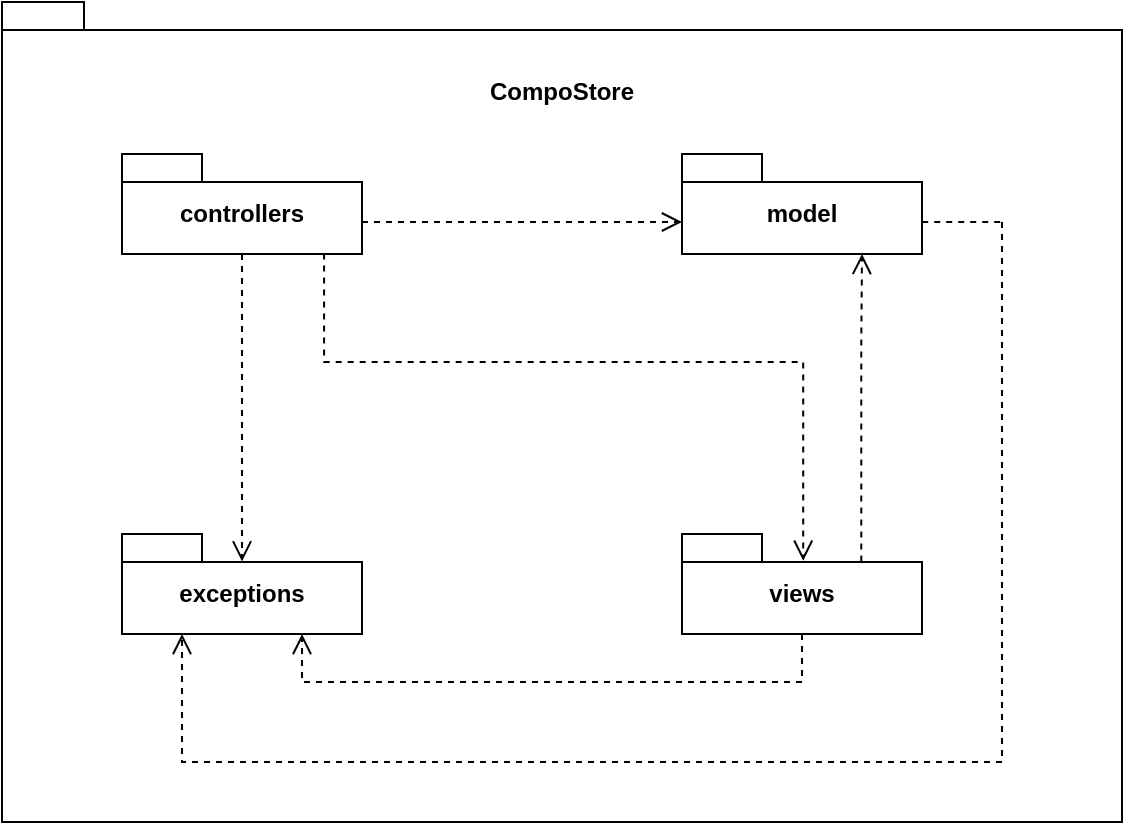 <mxfile version="24.3.1" type="device">
  <diagram name="Página-1" id="aK8BEsrDOj0LzNE8Qz6E">
    <mxGraphModel dx="1393" dy="789" grid="0" gridSize="10" guides="1" tooltips="1" connect="1" arrows="1" fold="1" page="1" pageScale="1" pageWidth="827" pageHeight="1169" math="0" shadow="0">
      <root>
        <mxCell id="0" />
        <mxCell id="1" parent="0" />
        <mxCell id="xGjpHS-1Cyum9NsR7PBa-21" value="CompoStore" style="shape=folder;fontStyle=1;spacingTop=31;tabWidth=40;tabHeight=14;tabPosition=left;html=1;whiteSpace=wrap;verticalAlign=top;" parent="1" vertex="1">
          <mxGeometry x="160" y="170" width="560" height="410" as="geometry" />
        </mxCell>
        <mxCell id="xGjpHS-1Cyum9NsR7PBa-2" value="controllers" style="shape=folder;fontStyle=1;spacingTop=10;tabWidth=40;tabHeight=14;tabPosition=left;html=1;whiteSpace=wrap;" parent="1" vertex="1">
          <mxGeometry x="220" y="246" width="120" height="50" as="geometry" />
        </mxCell>
        <mxCell id="xGjpHS-1Cyum9NsR7PBa-3" value="model" style="shape=folder;fontStyle=1;spacingTop=10;tabWidth=40;tabHeight=14;tabPosition=left;html=1;whiteSpace=wrap;" parent="1" vertex="1">
          <mxGeometry x="500" y="246" width="120" height="50" as="geometry" />
        </mxCell>
        <mxCell id="xGjpHS-1Cyum9NsR7PBa-4" value="exceptions" style="shape=folder;fontStyle=1;spacingTop=10;tabWidth=40;tabHeight=14;tabPosition=left;html=1;whiteSpace=wrap;" parent="1" vertex="1">
          <mxGeometry x="220" y="436" width="120" height="50" as="geometry" />
        </mxCell>
        <mxCell id="xGjpHS-1Cyum9NsR7PBa-5" value="views" style="shape=folder;fontStyle=1;spacingTop=10;tabWidth=40;tabHeight=14;tabPosition=left;html=1;whiteSpace=wrap;" parent="1" vertex="1">
          <mxGeometry x="500" y="436" width="120" height="50" as="geometry" />
        </mxCell>
        <mxCell id="xGjpHS-1Cyum9NsR7PBa-6" value="" style="html=1;verticalAlign=bottom;endArrow=open;dashed=1;endSize=8;edgeStyle=elbowEdgeStyle;elbow=vertical;curved=0;rounded=0;exitX=0.5;exitY=1;exitDx=0;exitDy=0;exitPerimeter=0;entryX=0.5;entryY=0.274;entryDx=0;entryDy=0;entryPerimeter=0;" parent="1" source="xGjpHS-1Cyum9NsR7PBa-2" target="xGjpHS-1Cyum9NsR7PBa-4" edge="1">
          <mxGeometry relative="1" as="geometry">
            <mxPoint x="470" y="360" as="sourcePoint" />
            <mxPoint x="390" y="360" as="targetPoint" />
          </mxGeometry>
        </mxCell>
        <mxCell id="xGjpHS-1Cyum9NsR7PBa-12" value="" style="html=1;verticalAlign=bottom;endArrow=open;dashed=1;endSize=8;edgeStyle=elbowEdgeStyle;elbow=vertical;curved=0;rounded=0;exitX=0.842;exitY=0.996;exitDx=0;exitDy=0;exitPerimeter=0;entryX=0.505;entryY=0.267;entryDx=0;entryDy=0;entryPerimeter=0;" parent="1" source="xGjpHS-1Cyum9NsR7PBa-2" target="xGjpHS-1Cyum9NsR7PBa-5" edge="1">
          <mxGeometry relative="1" as="geometry">
            <mxPoint x="390" y="270" as="sourcePoint" />
            <mxPoint x="390" y="424" as="targetPoint" />
            <Array as="points">
              <mxPoint x="320" y="350" />
              <mxPoint x="480" y="460" />
              <mxPoint x="450" y="330" />
              <mxPoint x="360" y="280" />
              <mxPoint x="340" y="470" />
              <mxPoint x="340" y="440" />
              <mxPoint x="360" y="440" />
              <mxPoint x="380" y="470" />
              <mxPoint x="490" y="470" />
              <mxPoint x="320" y="340" />
            </Array>
          </mxGeometry>
        </mxCell>
        <mxCell id="xGjpHS-1Cyum9NsR7PBa-14" value="" style="html=1;verticalAlign=bottom;endArrow=open;dashed=1;endSize=8;edgeStyle=elbowEdgeStyle;elbow=vertical;curved=0;rounded=0;" parent="1" source="xGjpHS-1Cyum9NsR7PBa-2" target="xGjpHS-1Cyum9NsR7PBa-3" edge="1">
          <mxGeometry relative="1" as="geometry">
            <mxPoint x="290" y="306" as="sourcePoint" />
            <mxPoint x="290" y="460" as="targetPoint" />
            <Array as="points">
              <mxPoint x="430" y="280" />
            </Array>
          </mxGeometry>
        </mxCell>
        <mxCell id="xGjpHS-1Cyum9NsR7PBa-15" value="" style="html=1;verticalAlign=bottom;endArrow=open;dashed=1;endSize=8;edgeStyle=elbowEdgeStyle;elbow=vertical;curved=0;rounded=0;exitX=0.747;exitY=0.276;exitDx=0;exitDy=0;exitPerimeter=0;" parent="1" source="xGjpHS-1Cyum9NsR7PBa-5" target="xGjpHS-1Cyum9NsR7PBa-3" edge="1">
          <mxGeometry relative="1" as="geometry">
            <mxPoint x="350" y="290" as="sourcePoint" />
            <mxPoint x="510" y="290" as="targetPoint" />
            <Array as="points">
              <mxPoint x="590" y="340" />
              <mxPoint x="600" y="370" />
            </Array>
          </mxGeometry>
        </mxCell>
        <mxCell id="xGjpHS-1Cyum9NsR7PBa-18" value="" style="endArrow=none;dashed=1;html=1;rounded=0;exitX=1.001;exitY=0.68;exitDx=0;exitDy=0;exitPerimeter=0;" parent="1" source="xGjpHS-1Cyum9NsR7PBa-3" edge="1">
          <mxGeometry width="50" height="50" relative="1" as="geometry">
            <mxPoint x="610" y="310" as="sourcePoint" />
            <mxPoint x="660" y="280" as="targetPoint" />
          </mxGeometry>
        </mxCell>
        <mxCell id="xGjpHS-1Cyum9NsR7PBa-19" value="" style="html=1;verticalAlign=bottom;endArrow=open;dashed=1;endSize=8;edgeStyle=elbowEdgeStyle;elbow=vertical;curved=0;rounded=0;" parent="1" target="xGjpHS-1Cyum9NsR7PBa-4" edge="1">
          <mxGeometry relative="1" as="geometry">
            <mxPoint x="660" y="280" as="sourcePoint" />
            <mxPoint x="660" y="530" as="targetPoint" />
            <Array as="points">
              <mxPoint x="250" y="550" />
              <mxPoint x="420" y="560" />
              <mxPoint x="250" y="530" />
              <mxPoint x="440" y="530" />
              <mxPoint x="490" y="520" />
              <mxPoint x="500" y="550" />
              <mxPoint x="600" y="350" />
              <mxPoint x="610" y="380" />
            </Array>
          </mxGeometry>
        </mxCell>
        <mxCell id="xGjpHS-1Cyum9NsR7PBa-20" value="" style="html=1;verticalAlign=bottom;endArrow=open;dashed=1;endSize=8;edgeStyle=elbowEdgeStyle;elbow=vertical;curved=0;rounded=0;" parent="1" source="xGjpHS-1Cyum9NsR7PBa-5" edge="1">
          <mxGeometry relative="1" as="geometry">
            <mxPoint x="690" y="280" as="sourcePoint" />
            <mxPoint x="310" y="486" as="targetPoint" />
            <Array as="points">
              <mxPoint x="440" y="510" />
              <mxPoint x="520" y="520" />
              <mxPoint x="530" y="550" />
              <mxPoint x="630" y="350" />
              <mxPoint x="640" y="380" />
            </Array>
          </mxGeometry>
        </mxCell>
      </root>
    </mxGraphModel>
  </diagram>
</mxfile>
